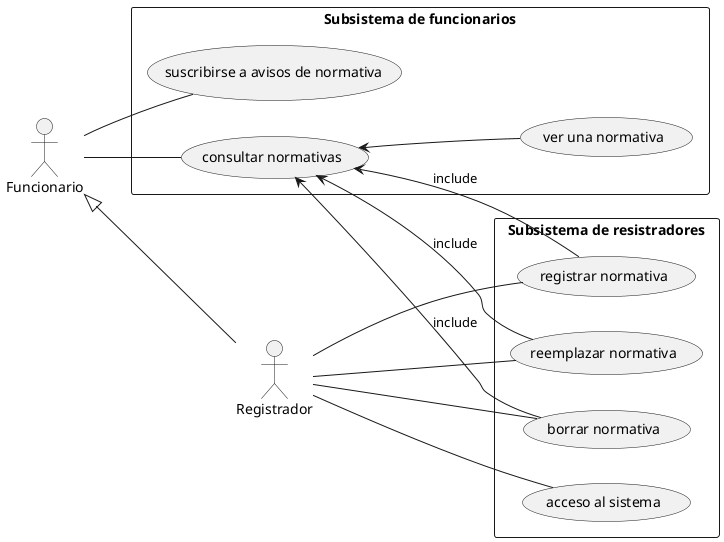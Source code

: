 @startuml normativas
left to right direction
skinparam packageStyle rectangle
actor Funcionario
actor Registrador

Funcionario <|-- Registrador

rectangle "Subsistema de funcionarios" {
  Funcionario -- (suscribirse a avisos de normativa)
  Funcionario -- (consultar normativas)
  (consultar normativas) <-- (ver una normativa)
}

rectangle "Subsistema de resistradores" {
  Registrador -- (registrar normativa)
  Registrador -- (borrar normativa)
  Registrador -- (reemplazar normativa)
  Registrador -- (acceso al sistema)
}

(consultar normativas) <-- (registrar normativa) : include
(consultar normativas) <-- (borrar normativa) : include
(consultar normativas) <-- (reemplazar normativa) : include

@enduml